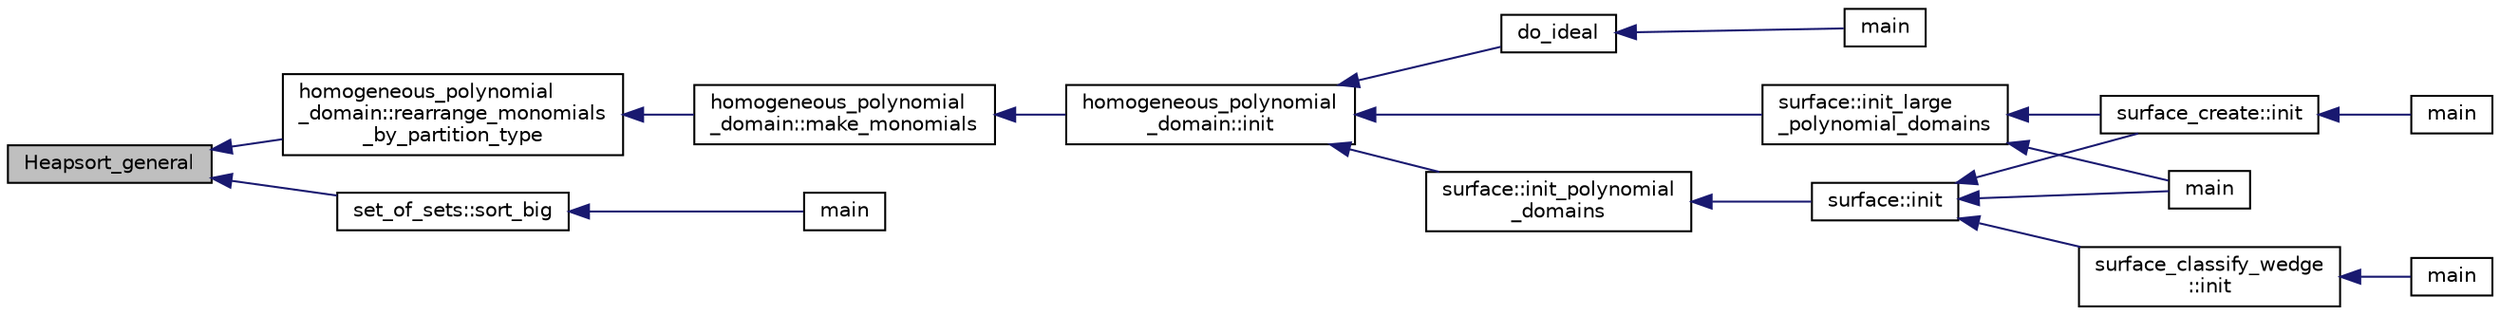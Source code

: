 digraph "Heapsort_general"
{
  edge [fontname="Helvetica",fontsize="10",labelfontname="Helvetica",labelfontsize="10"];
  node [fontname="Helvetica",fontsize="10",shape=record];
  rankdir="LR";
  Node424 [label="Heapsort_general",height=0.2,width=0.4,color="black", fillcolor="grey75", style="filled", fontcolor="black"];
  Node424 -> Node425 [dir="back",color="midnightblue",fontsize="10",style="solid",fontname="Helvetica"];
  Node425 [label="homogeneous_polynomial\l_domain::rearrange_monomials\l_by_partition_type",height=0.2,width=0.4,color="black", fillcolor="white", style="filled",URL="$d2/da7/classhomogeneous__polynomial__domain.html#af774250d5c1bd555c0ea55f2aaafad10"];
  Node425 -> Node426 [dir="back",color="midnightblue",fontsize="10",style="solid",fontname="Helvetica"];
  Node426 [label="homogeneous_polynomial\l_domain::make_monomials",height=0.2,width=0.4,color="black", fillcolor="white", style="filled",URL="$d2/da7/classhomogeneous__polynomial__domain.html#a467ad10c570859dbcf637a43993ceb57"];
  Node426 -> Node427 [dir="back",color="midnightblue",fontsize="10",style="solid",fontname="Helvetica"];
  Node427 [label="homogeneous_polynomial\l_domain::init",height=0.2,width=0.4,color="black", fillcolor="white", style="filled",URL="$d2/da7/classhomogeneous__polynomial__domain.html#ad7d4e08b895afb895147322732228d3a"];
  Node427 -> Node428 [dir="back",color="midnightblue",fontsize="10",style="solid",fontname="Helvetica"];
  Node428 [label="do_ideal",height=0.2,width=0.4,color="black", fillcolor="white", style="filled",URL="$d4/d67/geometry_8h.html#a719f98ff45a1f8cbe0ff10a1954f0893"];
  Node428 -> Node429 [dir="back",color="midnightblue",fontsize="10",style="solid",fontname="Helvetica"];
  Node429 [label="main",height=0.2,width=0.4,color="black", fillcolor="white", style="filled",URL="$d0/d2f/process_8_c.html#a3c04138a5bfe5d72780bb7e82a18e627"];
  Node427 -> Node430 [dir="back",color="midnightblue",fontsize="10",style="solid",fontname="Helvetica"];
  Node430 [label="surface::init_polynomial\l_domains",height=0.2,width=0.4,color="black", fillcolor="white", style="filled",URL="$d5/d88/classsurface.html#a1f13f4c6bdc98d14920a2644a52f8bb6"];
  Node430 -> Node431 [dir="back",color="midnightblue",fontsize="10",style="solid",fontname="Helvetica"];
  Node431 [label="surface::init",height=0.2,width=0.4,color="black", fillcolor="white", style="filled",URL="$d5/d88/classsurface.html#a90570b0ca6ab02988159f2c40cb27308"];
  Node431 -> Node432 [dir="back",color="midnightblue",fontsize="10",style="solid",fontname="Helvetica"];
  Node432 [label="main",height=0.2,width=0.4,color="black", fillcolor="white", style="filled",URL="$d6/dc3/arc__lifting__main_8_c.html#a217dbf8b442f20279ea00b898af96f52"];
  Node431 -> Node433 [dir="back",color="midnightblue",fontsize="10",style="solid",fontname="Helvetica"];
  Node433 [label="surface_classify_wedge\l::init",height=0.2,width=0.4,color="black", fillcolor="white", style="filled",URL="$d7/d5c/classsurface__classify__wedge.html#a43302106663b307aa8274a5112a7010a"];
  Node433 -> Node434 [dir="back",color="midnightblue",fontsize="10",style="solid",fontname="Helvetica"];
  Node434 [label="main",height=0.2,width=0.4,color="black", fillcolor="white", style="filled",URL="$df/df8/surface__classify_8_c.html#a217dbf8b442f20279ea00b898af96f52"];
  Node431 -> Node435 [dir="back",color="midnightblue",fontsize="10",style="solid",fontname="Helvetica"];
  Node435 [label="surface_create::init",height=0.2,width=0.4,color="black", fillcolor="white", style="filled",URL="$de/da4/classsurface__create.html#ab0db5c12825f778e3caf8aa4da02eb06"];
  Node435 -> Node436 [dir="back",color="midnightblue",fontsize="10",style="solid",fontname="Helvetica"];
  Node436 [label="main",height=0.2,width=0.4,color="black", fillcolor="white", style="filled",URL="$d2/dfa/create__surface__main_8_c.html#a217dbf8b442f20279ea00b898af96f52"];
  Node427 -> Node437 [dir="back",color="midnightblue",fontsize="10",style="solid",fontname="Helvetica"];
  Node437 [label="surface::init_large\l_polynomial_domains",height=0.2,width=0.4,color="black", fillcolor="white", style="filled",URL="$d5/d88/classsurface.html#a4bed81f2918efe941518ab28d9a695d2"];
  Node437 -> Node432 [dir="back",color="midnightblue",fontsize="10",style="solid",fontname="Helvetica"];
  Node437 -> Node435 [dir="back",color="midnightblue",fontsize="10",style="solid",fontname="Helvetica"];
  Node424 -> Node438 [dir="back",color="midnightblue",fontsize="10",style="solid",fontname="Helvetica"];
  Node438 [label="set_of_sets::sort_big",height=0.2,width=0.4,color="black", fillcolor="white", style="filled",URL="$da/dd6/classset__of__sets.html#af85e50a6cc8807b67cea6feea7e64474"];
  Node438 -> Node439 [dir="back",color="midnightblue",fontsize="10",style="solid",fontname="Helvetica"];
  Node439 [label="main",height=0.2,width=0.4,color="black", fillcolor="white", style="filled",URL="$dc/d77/pentomino__5x5_8_c.html#a840291bc02cba5474a4cb46a9b9566fe"];
}

